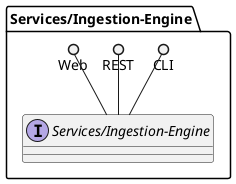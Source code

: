 @startuml

package "Services/Ingestion-Engine" {
    interface "Services/Ingestion-Engine" {

    }
    CLI ()-- "Services/Ingestion-Engine"
    REST ()-- "Services/Ingestion-Engine"
    Web ()-- "Services/Ingestion-Engine"

}


@enduml
